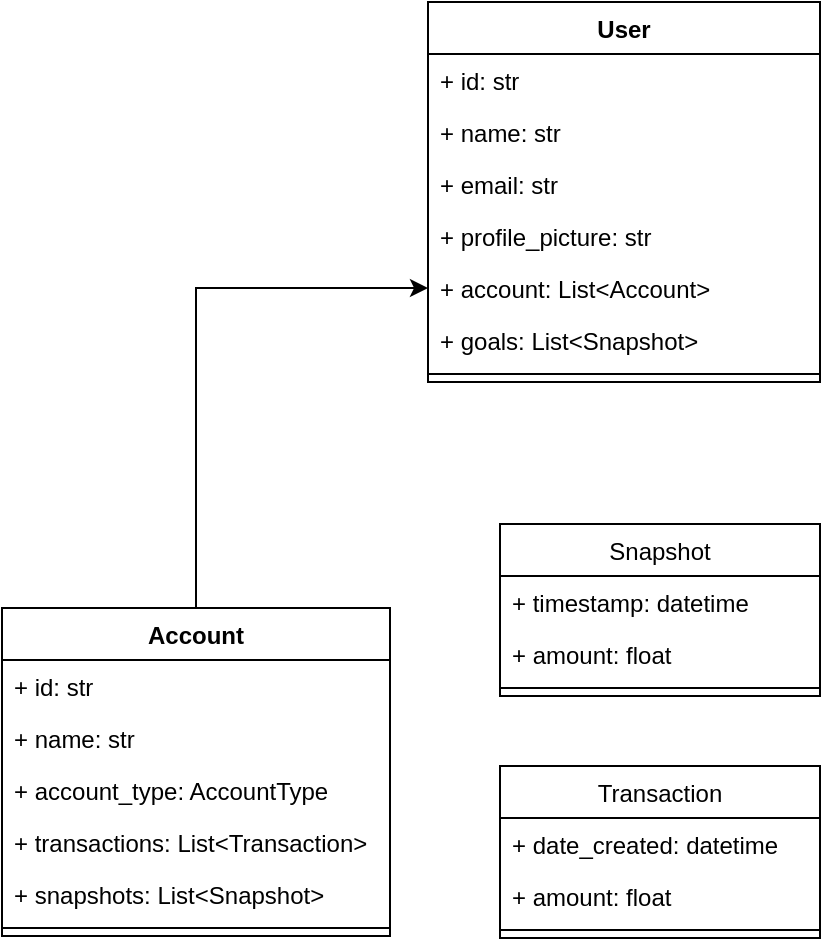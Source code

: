 <mxfile version="14.6.13" type="device"><diagram id="C5RBs43oDa-KdzZeNtuy" name="Page-1"><mxGraphModel dx="1106" dy="853" grid="0" gridSize="10" guides="1" tooltips="1" connect="1" arrows="1" fold="1" page="1" pageScale="1" pageWidth="827" pageHeight="1169" math="0" shadow="0"><root><mxCell id="WIyWlLk6GJQsqaUBKTNV-0"/><mxCell id="WIyWlLk6GJQsqaUBKTNV-1" parent="WIyWlLk6GJQsqaUBKTNV-0"/><mxCell id="VZsqoFxemWAXWhy-b8Tw-0" value="User" style="swimlane;fontStyle=1;align=center;verticalAlign=top;childLayout=stackLayout;horizontal=1;startSize=26;horizontalStack=0;resizeParent=1;resizeParentMax=0;resizeLast=0;collapsible=1;marginBottom=0;" parent="WIyWlLk6GJQsqaUBKTNV-1" vertex="1"><mxGeometry x="333" y="535" width="196" height="190" as="geometry"/></mxCell><mxCell id="VZsqoFxemWAXWhy-b8Tw-1" value="+ id: str" style="text;strokeColor=none;fillColor=none;align=left;verticalAlign=top;spacingLeft=4;spacingRight=4;overflow=hidden;rotatable=0;points=[[0,0.5],[1,0.5]];portConstraint=eastwest;" parent="VZsqoFxemWAXWhy-b8Tw-0" vertex="1"><mxGeometry y="26" width="196" height="26" as="geometry"/></mxCell><mxCell id="VZsqoFxemWAXWhy-b8Tw-3" value="+ name: str" style="text;strokeColor=none;fillColor=none;align=left;verticalAlign=top;spacingLeft=4;spacingRight=4;overflow=hidden;rotatable=0;points=[[0,0.5],[1,0.5]];portConstraint=eastwest;" parent="VZsqoFxemWAXWhy-b8Tw-0" vertex="1"><mxGeometry y="52" width="196" height="26" as="geometry"/></mxCell><mxCell id="VZsqoFxemWAXWhy-b8Tw-8" value="+ email: str" style="text;strokeColor=none;fillColor=none;align=left;verticalAlign=top;spacingLeft=4;spacingRight=4;overflow=hidden;rotatable=0;points=[[0,0.5],[1,0.5]];portConstraint=eastwest;" parent="VZsqoFxemWAXWhy-b8Tw-0" vertex="1"><mxGeometry y="78" width="196" height="26" as="geometry"/></mxCell><mxCell id="VZsqoFxemWAXWhy-b8Tw-9" value="+ profile_picture: str" style="text;strokeColor=none;fillColor=none;align=left;verticalAlign=top;spacingLeft=4;spacingRight=4;overflow=hidden;rotatable=0;points=[[0,0.5],[1,0.5]];portConstraint=eastwest;" parent="VZsqoFxemWAXWhy-b8Tw-0" vertex="1"><mxGeometry y="104" width="196" height="26" as="geometry"/></mxCell><mxCell id="VZsqoFxemWAXWhy-b8Tw-27" value="+ account: List&lt;Account&gt;" style="text;strokeColor=none;fillColor=none;align=left;verticalAlign=top;spacingLeft=4;spacingRight=4;overflow=hidden;rotatable=0;points=[[0,0.5],[1,0.5]];portConstraint=eastwest;" parent="VZsqoFxemWAXWhy-b8Tw-0" vertex="1"><mxGeometry y="130" width="196" height="26" as="geometry"/></mxCell><mxCell id="VZsqoFxemWAXWhy-b8Tw-11" value="+ goals: List&lt;Snapshot&gt;" style="text;strokeColor=none;fillColor=none;align=left;verticalAlign=top;spacingLeft=4;spacingRight=4;overflow=hidden;rotatable=0;points=[[0,0.5],[1,0.5]];portConstraint=eastwest;" parent="VZsqoFxemWAXWhy-b8Tw-0" vertex="1"><mxGeometry y="156" width="196" height="26" as="geometry"/></mxCell><mxCell id="VZsqoFxemWAXWhy-b8Tw-2" value="" style="line;strokeWidth=1;fillColor=none;align=left;verticalAlign=middle;spacingTop=-1;spacingLeft=3;spacingRight=3;rotatable=0;labelPosition=right;points=[];portConstraint=eastwest;" parent="VZsqoFxemWAXWhy-b8Tw-0" vertex="1"><mxGeometry y="182" width="196" height="8" as="geometry"/></mxCell><mxCell id="VZsqoFxemWAXWhy-b8Tw-18" value="Snapshot" style="swimlane;fontStyle=0;align=center;verticalAlign=top;childLayout=stackLayout;horizontal=1;startSize=26;horizontalStack=0;resizeParent=1;resizeLast=0;collapsible=1;marginBottom=0;rounded=0;shadow=0;strokeWidth=1;" parent="WIyWlLk6GJQsqaUBKTNV-1" vertex="1"><mxGeometry x="369" y="796" width="160" height="86" as="geometry"><mxRectangle x="550" y="140" width="160" height="26" as="alternateBounds"/></mxGeometry></mxCell><mxCell id="VZsqoFxemWAXWhy-b8Tw-19" value="+ timestamp: datetime" style="text;align=left;verticalAlign=top;spacingLeft=4;spacingRight=4;overflow=hidden;rotatable=0;points=[[0,0.5],[1,0.5]];portConstraint=eastwest;" parent="VZsqoFxemWAXWhy-b8Tw-18" vertex="1"><mxGeometry y="26" width="160" height="26" as="geometry"/></mxCell><mxCell id="VZsqoFxemWAXWhy-b8Tw-20" value="+ amount: float" style="text;align=left;verticalAlign=top;spacingLeft=4;spacingRight=4;overflow=hidden;rotatable=0;points=[[0,0.5],[1,0.5]];portConstraint=eastwest;rounded=0;shadow=0;html=0;" parent="VZsqoFxemWAXWhy-b8Tw-18" vertex="1"><mxGeometry y="52" width="160" height="26" as="geometry"/></mxCell><mxCell id="VZsqoFxemWAXWhy-b8Tw-24" value="" style="line;html=1;strokeWidth=1;align=left;verticalAlign=middle;spacingTop=-1;spacingLeft=3;spacingRight=3;rotatable=0;labelPosition=right;points=[];portConstraint=eastwest;" parent="VZsqoFxemWAXWhy-b8Tw-18" vertex="1"><mxGeometry y="78" width="160" height="8" as="geometry"/></mxCell><mxCell id="VZsqoFxemWAXWhy-b8Tw-28" value="Transaction" style="swimlane;fontStyle=0;align=center;verticalAlign=top;childLayout=stackLayout;horizontal=1;startSize=26;horizontalStack=0;resizeParent=1;resizeLast=0;collapsible=1;marginBottom=0;rounded=0;shadow=0;strokeWidth=1;" parent="WIyWlLk6GJQsqaUBKTNV-1" vertex="1"><mxGeometry x="369" y="917" width="160" height="86" as="geometry"><mxRectangle x="550" y="140" width="160" height="26" as="alternateBounds"/></mxGeometry></mxCell><mxCell id="VZsqoFxemWAXWhy-b8Tw-29" value="+ date_created: datetime" style="text;align=left;verticalAlign=top;spacingLeft=4;spacingRight=4;overflow=hidden;rotatable=0;points=[[0,0.5],[1,0.5]];portConstraint=eastwest;" parent="VZsqoFxemWAXWhy-b8Tw-28" vertex="1"><mxGeometry y="26" width="160" height="26" as="geometry"/></mxCell><mxCell id="VZsqoFxemWAXWhy-b8Tw-30" value="+ amount: float" style="text;align=left;verticalAlign=top;spacingLeft=4;spacingRight=4;overflow=hidden;rotatable=0;points=[[0,0.5],[1,0.5]];portConstraint=eastwest;rounded=0;shadow=0;html=0;" parent="VZsqoFxemWAXWhy-b8Tw-28" vertex="1"><mxGeometry y="52" width="160" height="26" as="geometry"/></mxCell><mxCell id="VZsqoFxemWAXWhy-b8Tw-31" value="" style="line;html=1;strokeWidth=1;align=left;verticalAlign=middle;spacingTop=-1;spacingLeft=3;spacingRight=3;rotatable=0;labelPosition=right;points=[];portConstraint=eastwest;" parent="VZsqoFxemWAXWhy-b8Tw-28" vertex="1"><mxGeometry y="78" width="160" height="8" as="geometry"/></mxCell><mxCell id="VZsqoFxemWAXWhy-b8Tw-42" style="edgeStyle=orthogonalEdgeStyle;rounded=0;orthogonalLoop=1;jettySize=auto;html=1;entryX=0;entryY=0.5;entryDx=0;entryDy=0;" parent="WIyWlLk6GJQsqaUBKTNV-1" source="VZsqoFxemWAXWhy-b8Tw-32" target="VZsqoFxemWAXWhy-b8Tw-27" edge="1"><mxGeometry relative="1" as="geometry"/></mxCell><mxCell id="VZsqoFxemWAXWhy-b8Tw-32" value="Account" style="swimlane;fontStyle=1;align=center;verticalAlign=top;childLayout=stackLayout;horizontal=1;startSize=26;horizontalStack=0;resizeParent=1;resizeParentMax=0;resizeLast=0;collapsible=1;marginBottom=0;" parent="WIyWlLk6GJQsqaUBKTNV-1" vertex="1"><mxGeometry x="120" y="838" width="194" height="164" as="geometry"/></mxCell><mxCell id="VZsqoFxemWAXWhy-b8Tw-33" value="+ id: str" style="text;strokeColor=none;fillColor=none;align=left;verticalAlign=top;spacingLeft=4;spacingRight=4;overflow=hidden;rotatable=0;points=[[0,0.5],[1,0.5]];portConstraint=eastwest;" parent="VZsqoFxemWAXWhy-b8Tw-32" vertex="1"><mxGeometry y="26" width="194" height="26" as="geometry"/></mxCell><mxCell id="VZsqoFxemWAXWhy-b8Tw-34" value="+ name: str" style="text;strokeColor=none;fillColor=none;align=left;verticalAlign=top;spacingLeft=4;spacingRight=4;overflow=hidden;rotatable=0;points=[[0,0.5],[1,0.5]];portConstraint=eastwest;" parent="VZsqoFxemWAXWhy-b8Tw-32" vertex="1"><mxGeometry y="52" width="194" height="26" as="geometry"/></mxCell><mxCell id="VZsqoFxemWAXWhy-b8Tw-35" value="+ account_type: AccountType" style="text;strokeColor=none;fillColor=none;align=left;verticalAlign=top;spacingLeft=4;spacingRight=4;overflow=hidden;rotatable=0;points=[[0,0.5],[1,0.5]];portConstraint=eastwest;" parent="VZsqoFxemWAXWhy-b8Tw-32" vertex="1"><mxGeometry y="78" width="194" height="26" as="geometry"/></mxCell><mxCell id="VZsqoFxemWAXWhy-b8Tw-36" value="+ transactions: List&lt;Transaction&gt;" style="text;strokeColor=none;fillColor=none;align=left;verticalAlign=top;spacingLeft=4;spacingRight=4;overflow=hidden;rotatable=0;points=[[0,0.5],[1,0.5]];portConstraint=eastwest;" parent="VZsqoFxemWAXWhy-b8Tw-32" vertex="1"><mxGeometry y="104" width="194" height="26" as="geometry"/></mxCell><mxCell id="VZsqoFxemWAXWhy-b8Tw-37" value="+ snapshots: List&lt;Snapshot&gt;" style="text;strokeColor=none;fillColor=none;align=left;verticalAlign=top;spacingLeft=4;spacingRight=4;overflow=hidden;rotatable=0;points=[[0,0.5],[1,0.5]];portConstraint=eastwest;" parent="VZsqoFxemWAXWhy-b8Tw-32" vertex="1"><mxGeometry y="130" width="194" height="26" as="geometry"/></mxCell><mxCell id="VZsqoFxemWAXWhy-b8Tw-39" value="" style="line;strokeWidth=1;fillColor=none;align=left;verticalAlign=middle;spacingTop=-1;spacingLeft=3;spacingRight=3;rotatable=0;labelPosition=right;points=[];portConstraint=eastwest;" parent="VZsqoFxemWAXWhy-b8Tw-32" vertex="1"><mxGeometry y="156" width="194" height="8" as="geometry"/></mxCell></root></mxGraphModel></diagram></mxfile>